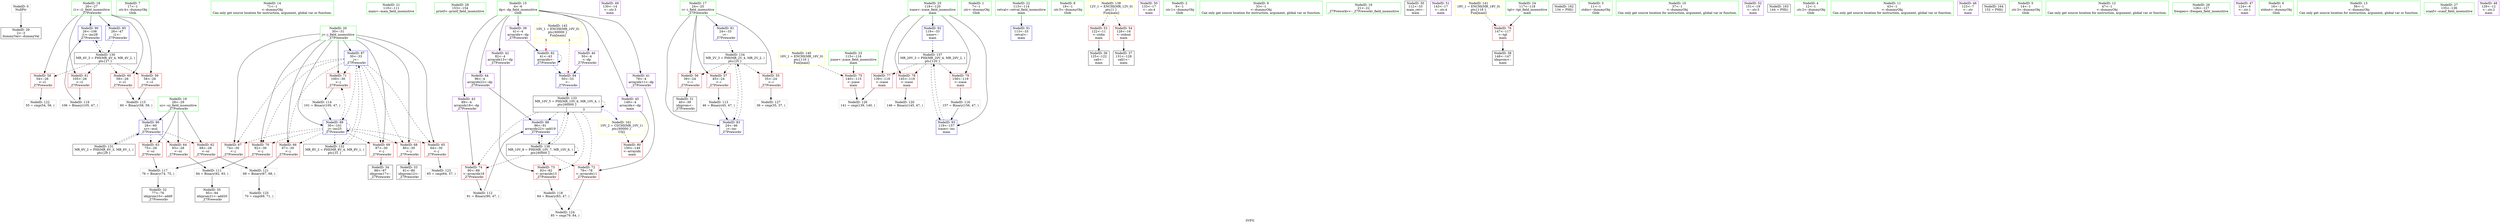 digraph "SVFG" {
	label="SVFG";

	Node0x55d74d1159d0 [shape=record,color=grey,label="{NodeID: 0\nNullPtr}"];
	Node0x55d74d1159d0 -> Node0x55d74d12ae80[style=solid];
	Node0x55d74d12f060 [shape=record,color=blue,label="{NodeID: 90\n26\<--106\ni1\<--inc28\n_Z7Preworkv\n}"];
	Node0x55d74d12f060 -> Node0x55d74d137210[style=dashed];
	Node0x55d74d129b30 [shape=record,color=green,label="{NodeID: 7\n17\<--1\n.str.4\<--dummyObj\nGlob }"];
	Node0x55d74d12a100 [shape=record,color=green,label="{NodeID: 14\n71\<--1\n\<--dummyObj\nCan only get source location for instruction, argument, global var or function.}"];
	Node0x55d74d12a740 [shape=record,color=green,label="{NodeID: 21\n110\<--111\nmain\<--main_field_insensitive\n}"];
	Node0x55d74d1308a0 [shape=record,color=grey,label="{NodeID: 111\n94 = Binary(92, 93, )\n}"];
	Node0x55d74d1308a0 -> Node0x55d74d12b390[style=solid];
	Node0x55d74d12ad80 [shape=record,color=green,label="{NodeID: 28\n153\<--154\nprintf\<--printf_field_insensitive\n}"];
	Node0x55d74d131320 [shape=record,color=grey,label="{NodeID: 118\n84 = Binary(83, 47, )\n}"];
	Node0x55d74d131320 -> Node0x55d74d12c7f0[style=solid];
	Node0x55d74d12b390 [shape=record,color=black,label="{NodeID: 35\n95\<--94\nidxprom21\<--add20\n_Z7Preworkv\n}"];
	Node0x55d74d12c970 [shape=record,color=grey,label="{NodeID: 125\n70 = cmp(69, 71, )\n}"];
	Node0x55d74d12b940 [shape=record,color=purple,label="{NodeID: 42\n82\<--4\narrayidx13\<--dp\n_Z7Preworkv\n}"];
	Node0x55d74d12b940 -> Node0x55d74d12e290[style=solid];
	Node0x55d74d137c10 [shape=record,color=black,label="{NodeID: 132\nMR_8V_2 = PHI(MR_8V_4, MR_8V_1, )\npts\{31 \}\n}"];
	Node0x55d74d137c10 -> Node0x55d74d12edf0[style=dashed];
	Node0x55d74d12cf10 [shape=record,color=purple,label="{NodeID: 49\n130\<--14\n\<--.str.3\nmain\n}"];
	Node0x55d74d12d4c0 [shape=record,color=red,label="{NodeID: 56\n39\<--24\n\<--i\n_Z7Preworkv\n}"];
	Node0x55d74d12d4c0 -> Node0x55d74d12b050[style=solid];
	Node0x55d74d12da70 [shape=record,color=red,label="{NodeID: 63\n75\<--28\n\<--sz\n_Z7Preworkv\n}"];
	Node0x55d74d12da70 -> Node0x55d74d1311a0[style=solid];
	Node0x55d74d12e020 [shape=record,color=red,label="{NodeID: 70\n92\<--30\n\<--j\n_Z7Preworkv\n}"];
	Node0x55d74d12e020 -> Node0x55d74d1308a0[style=solid];
	Node0x55d74d12e5d0 [shape=record,color=red,label="{NodeID: 77\n139\<--119\n\<--icase\nmain\n}"];
	Node0x55d74d12e5d0 -> Node0x55d74d12caf0[style=solid];
	Node0x55d74d12eb80 [shape=record,color=blue,label="{NodeID: 84\n50\<--33\n\<--\n_Z7Preworkv\n}"];
	Node0x55d74d12eb80 -> Node0x55d74d138110[style=dashed];
	Node0x55d74d115c70 [shape=record,color=green,label="{NodeID: 1\n7\<--1\n.str\<--dummyObj\nGlob }"];
	Node0x55d74d12f130 [shape=record,color=blue,label="{NodeID: 91\n113\<--33\nretval\<--\nmain\n}"];
	Node0x55d74d129bc0 [shape=record,color=green,label="{NodeID: 8\n19\<--1\n.str.5\<--dummyObj\nGlob }"];
	Node0x55d74d12a200 [shape=record,color=green,label="{NodeID: 15\n4\<--6\ndp\<--dp_field_insensitive\nGlob }"];
	Node0x55d74d12a200 -> Node0x55d74d12b6d0[style=solid];
	Node0x55d74d12a200 -> Node0x55d74d12b7a0[style=solid];
	Node0x55d74d12a200 -> Node0x55d74d12b870[style=solid];
	Node0x55d74d12a200 -> Node0x55d74d12b940[style=solid];
	Node0x55d74d12a200 -> Node0x55d74d12ba10[style=solid];
	Node0x55d74d12a200 -> Node0x55d74d12bae0[style=solid];
	Node0x55d74d12a200 -> Node0x55d74d12bbb0[style=solid];
	Node0x55d74d12a840 [shape=record,color=green,label="{NodeID: 22\n113\<--114\nretval\<--retval_field_insensitive\nmain\n}"];
	Node0x55d74d12a840 -> Node0x55d74d12f130[style=solid];
	Node0x55d74d130a20 [shape=record,color=grey,label="{NodeID: 112\n91 = Binary(90, 47, )\n}"];
	Node0x55d74d130a20 -> Node0x55d74d12eec0[style=solid];
	Node0x55d74d12ae80 [shape=record,color=black,label="{NodeID: 29\n2\<--3\ndummyVal\<--dummyVal\n}"];
	Node0x55d74d1314a0 [shape=record,color=grey,label="{NodeID: 119\n106 = Binary(105, 47, )\n}"];
	Node0x55d74d1314a0 -> Node0x55d74d12f060[style=solid];
	Node0x55d74d12b460 [shape=record,color=black,label="{NodeID: 36\n125\<--122\ncall\<--\nmain\n}"];
	Node0x55d74d12caf0 [shape=record,color=grey,label="{NodeID: 126\n141 = cmp(139, 140, )\n}"];
	Node0x55d74d12ba10 [shape=record,color=purple,label="{NodeID: 43\n89\<--4\narrayidx18\<--dp\n_Z7Preworkv\n}"];
	Node0x55d74d12ba10 -> Node0x55d74d12e360[style=solid];
	Node0x55d74d138110 [shape=record,color=black,label="{NodeID: 133\nMR_10V_5 = PHI(MR_10V_6, MR_10V_4, )\npts\{60000 \}\n|{|<s6>3}}"];
	Node0x55d74d138110 -> Node0x55d74d12e1c0[style=dashed];
	Node0x55d74d138110 -> Node0x55d74d12e290[style=dashed];
	Node0x55d74d138110 -> Node0x55d74d12e360[style=dashed];
	Node0x55d74d138110 -> Node0x55d74d12eec0[style=dashed];
	Node0x55d74d138110 -> Node0x55d74d138110[style=dashed];
	Node0x55d74d138110 -> Node0x55d74d139010[style=dashed];
	Node0x55d74d138110:s6 -> Node0x55d74d13c390[style=dashed,color=blue];
	Node0x55d74d12cfe0 [shape=record,color=purple,label="{NodeID: 50\n133\<--17\n\<--.str.4\nmain\n}"];
	Node0x55d74d13a610 [shape=record,color=yellow,style=double,label="{NodeID: 140\n16V_1 = ENCHI(MR_16V_0)\npts\{116 \}\nFun[main]}"];
	Node0x55d74d13a610 -> Node0x55d74d12e430[style=dashed];
	Node0x55d74d12d590 [shape=record,color=red,label="{NodeID: 57\n45\<--24\n\<--i\n_Z7Preworkv\n}"];
	Node0x55d74d12d590 -> Node0x55d74d130ba0[style=solid];
	Node0x55d74d12db40 [shape=record,color=red,label="{NodeID: 64\n93\<--28\n\<--sz\n_Z7Preworkv\n}"];
	Node0x55d74d12db40 -> Node0x55d74d1308a0[style=solid];
	Node0x55d74d12e0f0 [shape=record,color=red,label="{NodeID: 71\n100\<--30\n\<--j\n_Z7Preworkv\n}"];
	Node0x55d74d12e0f0 -> Node0x55d74d130d20[style=solid];
	Node0x55d74d13c390 [shape=record,color=yellow,style=double,label="{NodeID: 161\n10V_2 = CSCHI(MR_10V_1)\npts\{60000 \}\nCS[]}"];
	Node0x55d74d13c390 -> Node0x55d74d12e840[style=dashed];
	Node0x55d74d12e6a0 [shape=record,color=red,label="{NodeID: 78\n145\<--119\n\<--icase\nmain\n}"];
	Node0x55d74d12e6a0 -> Node0x55d74d131620[style=solid];
	Node0x55d74d12ec50 [shape=record,color=blue,label="{NodeID: 85\n26\<--47\ni1\<--\n_Z7Preworkv\n}"];
	Node0x55d74d12ec50 -> Node0x55d74d137210[style=dashed];
	Node0x55d74d114950 [shape=record,color=green,label="{NodeID: 2\n9\<--1\n.str.1\<--dummyObj\nGlob }"];
	Node0x55d74d12f200 [shape=record,color=blue,label="{NodeID: 92\n119\<--33\nicase\<--\nmain\n}"];
	Node0x55d74d12f200 -> Node0x55d74d139510[style=dashed];
	Node0x55d74d129c80 [shape=record,color=green,label="{NodeID: 9\n33\<--1\n\<--dummyObj\nCan only get source location for instruction, argument, global var or function.}"];
	Node0x55d74d12a300 [shape=record,color=green,label="{NodeID: 16\n21\<--22\n_Z7Preworkv\<--_Z7Preworkv_field_insensitive\n}"];
	Node0x55d74d12a910 [shape=record,color=green,label="{NodeID: 23\n115\<--116\njcase\<--jcase_field_insensitive\nmain\n}"];
	Node0x55d74d12a910 -> Node0x55d74d12e430[style=solid];
	Node0x55d74d130ba0 [shape=record,color=grey,label="{NodeID: 113\n46 = Binary(45, 47, )\n}"];
	Node0x55d74d130ba0 -> Node0x55d74d12eab0[style=solid];
	Node0x55d74d12af80 [shape=record,color=black,label="{NodeID: 30\n112\<--33\nmain_ret\<--\nmain\n}"];
	Node0x55d74d131620 [shape=record,color=grey,label="{NodeID: 120\n146 = Binary(145, 47, )\n}"];
	Node0x55d74d12b530 [shape=record,color=black,label="{NodeID: 37\n131\<--128\ncall1\<--\nmain\n}"];
	Node0x55d74d12cc70 [shape=record,color=grey,label="{NodeID: 127\n36 = cmp(35, 37, )\n}"];
	Node0x55d74d12bae0 [shape=record,color=purple,label="{NodeID: 44\n96\<--4\narrayidx22\<--dp\n_Z7Preworkv\n}"];
	Node0x55d74d12bae0 -> Node0x55d74d12eec0[style=solid];
	Node0x55d74d138610 [shape=record,color=black,label="{NodeID: 134\nMR_2V_3 = PHI(MR_2V_4, MR_2V_2, )\npts\{25 \}\n}"];
	Node0x55d74d138610 -> Node0x55d74d12d3f0[style=dashed];
	Node0x55d74d138610 -> Node0x55d74d12d4c0[style=dashed];
	Node0x55d74d138610 -> Node0x55d74d12d590[style=dashed];
	Node0x55d74d138610 -> Node0x55d74d12eab0[style=dashed];
	Node0x55d74d12d0b0 [shape=record,color=purple,label="{NodeID: 51\n143\<--17\n\<--.str.4\nmain\n}"];
	Node0x55d74d13a6f0 [shape=record,color=yellow,style=double,label="{NodeID: 141\n18V_1 = ENCHI(MR_18V_0)\npts\{118 \}\nFun[main]}"];
	Node0x55d74d13a6f0 -> Node0x55d74d12e500[style=dashed];
	Node0x55d74d12d660 [shape=record,color=red,label="{NodeID: 58\n54\<--26\n\<--i1\n_Z7Preworkv\n}"];
	Node0x55d74d12d660 -> Node0x55d74d131920[style=solid];
	Node0x55d74d12dc10 [shape=record,color=red,label="{NodeID: 65\n64\<--30\n\<--j\n_Z7Preworkv\n}"];
	Node0x55d74d12dc10 -> Node0x55d74d12c670[style=solid];
	Node0x55d74d12e1c0 [shape=record,color=red,label="{NodeID: 72\n79\<--78\n\<--arrayidx11\n_Z7Preworkv\n}"];
	Node0x55d74d12e1c0 -> Node0x55d74d12c7f0[style=solid];
	Node0x55d74cf9aec0 [shape=record,color=black,label="{NodeID: 162\n134 = PHI()\n}"];
	Node0x55d74d12e770 [shape=record,color=red,label="{NodeID: 79\n156\<--119\n\<--icase\nmain\n}"];
	Node0x55d74d12e770 -> Node0x55d74d131020[style=solid];
	Node0x55d74d12ed20 [shape=record,color=blue,label="{NodeID: 86\n28\<--60\nsz\<--mul\n_Z7Preworkv\n}"];
	Node0x55d74d12ed20 -> Node0x55d74d12d9a0[style=dashed];
	Node0x55d74d12ed20 -> Node0x55d74d12da70[style=dashed];
	Node0x55d74d12ed20 -> Node0x55d74d12db40[style=dashed];
	Node0x55d74d12ed20 -> Node0x55d74d137710[style=dashed];
	Node0x55d74d129140 [shape=record,color=green,label="{NodeID: 3\n11\<--1\nstdin\<--dummyObj\nGlob }"];
	Node0x55d74d12f2d0 [shape=record,color=blue,label="{NodeID: 93\n119\<--157\nicase\<--inc\nmain\n}"];
	Node0x55d74d12f2d0 -> Node0x55d74d139510[style=dashed];
	Node0x55d74d129d40 [shape=record,color=green,label="{NodeID: 10\n37\<--1\n\<--dummyObj\nCan only get source location for instruction, argument, global var or function.}"];
	Node0x55d74d12a400 [shape=record,color=green,label="{NodeID: 17\n24\<--25\ni\<--i_field_insensitive\n_Z7Preworkv\n}"];
	Node0x55d74d12a400 -> Node0x55d74d12d3f0[style=solid];
	Node0x55d74d12a400 -> Node0x55d74d12d4c0[style=solid];
	Node0x55d74d12a400 -> Node0x55d74d12d590[style=solid];
	Node0x55d74d12a400 -> Node0x55d74d12e910[style=solid];
	Node0x55d74d12a400 -> Node0x55d74d12eab0[style=solid];
	Node0x55d74d12a9e0 [shape=record,color=green,label="{NodeID: 24\n117\<--118\ntgt\<--tgt_field_insensitive\nmain\n}"];
	Node0x55d74d12a9e0 -> Node0x55d74d12e500[style=solid];
	Node0x55d74d130d20 [shape=record,color=grey,label="{NodeID: 114\n101 = Binary(100, 47, )\n}"];
	Node0x55d74d130d20 -> Node0x55d74d12ef90[style=solid];
	Node0x55d74d12b050 [shape=record,color=black,label="{NodeID: 31\n40\<--39\nidxprom\<--\n_Z7Preworkv\n}"];
	Node0x55d74d1317a0 [shape=record,color=grey,label="{NodeID: 121\n69 = Binary(67, 68, )\n}"];
	Node0x55d74d1317a0 -> Node0x55d74d12c970[style=solid];
	Node0x55d74d12b600 [shape=record,color=black,label="{NodeID: 38\n148\<--147\nidxprom\<--\nmain\n}"];
	Node0x55d74d12bbb0 [shape=record,color=purple,label="{NodeID: 45\n149\<--4\narrayidx\<--dp\nmain\n}"];
	Node0x55d74d12bbb0 -> Node0x55d74d12e840[style=solid];
	Node0x55d74d12d180 [shape=record,color=purple,label="{NodeID: 52\n151\<--19\n\<--.str.5\nmain\n}"];
	Node0x55d74d12d730 [shape=record,color=red,label="{NodeID: 59\n58\<--26\n\<--i1\n_Z7Preworkv\n}"];
	Node0x55d74d12d730 -> Node0x55d74d130ea0[style=solid];
	Node0x55d74d12dce0 [shape=record,color=red,label="{NodeID: 66\n67\<--30\n\<--j\n_Z7Preworkv\n}"];
	Node0x55d74d12dce0 -> Node0x55d74d1317a0[style=solid];
	Node0x55d74d12e290 [shape=record,color=red,label="{NodeID: 73\n83\<--82\n\<--arrayidx13\n_Z7Preworkv\n}"];
	Node0x55d74d12e290 -> Node0x55d74d131320[style=solid];
	Node0x55d74d141e60 [shape=record,color=black,label="{NodeID: 163\n144 = PHI()\n}"];
	Node0x55d74d12e840 [shape=record,color=red,label="{NodeID: 80\n150\<--149\n\<--arrayidx\nmain\n}"];
	Node0x55d74d12edf0 [shape=record,color=blue,label="{NodeID: 87\n30\<--33\nj\<--\n_Z7Preworkv\n}"];
	Node0x55d74d12edf0 -> Node0x55d74d12dc10[style=dashed];
	Node0x55d74d12edf0 -> Node0x55d74d12dce0[style=dashed];
	Node0x55d74d12edf0 -> Node0x55d74d12ddb0[style=dashed];
	Node0x55d74d12edf0 -> Node0x55d74d12de80[style=dashed];
	Node0x55d74d12edf0 -> Node0x55d74d12df50[style=dashed];
	Node0x55d74d12edf0 -> Node0x55d74d12e020[style=dashed];
	Node0x55d74d12edf0 -> Node0x55d74d12e0f0[style=dashed];
	Node0x55d74d12edf0 -> Node0x55d74d12ef90[style=dashed];
	Node0x55d74d12edf0 -> Node0x55d74d137c10[style=dashed];
	Node0x55d74d1291d0 [shape=record,color=green,label="{NodeID: 4\n12\<--1\n.str.2\<--dummyObj\nGlob }"];
	Node0x55d74d129e00 [shape=record,color=green,label="{NodeID: 11\n43\<--1\n\<--dummyObj\nCan only get source location for instruction, argument, global var or function.}"];
	Node0x55d74d12a4d0 [shape=record,color=green,label="{NodeID: 18\n26\<--27\ni1\<--i1_field_insensitive\n_Z7Preworkv\n}"];
	Node0x55d74d12a4d0 -> Node0x55d74d12d660[style=solid];
	Node0x55d74d12a4d0 -> Node0x55d74d12d730[style=solid];
	Node0x55d74d12a4d0 -> Node0x55d74d12d800[style=solid];
	Node0x55d74d12a4d0 -> Node0x55d74d12d8d0[style=solid];
	Node0x55d74d12a4d0 -> Node0x55d74d12ec50[style=solid];
	Node0x55d74d12a4d0 -> Node0x55d74d12f060[style=solid];
	Node0x55d74d12aab0 [shape=record,color=green,label="{NodeID: 25\n119\<--120\nicase\<--icase_field_insensitive\nmain\n}"];
	Node0x55d74d12aab0 -> Node0x55d74d12e5d0[style=solid];
	Node0x55d74d12aab0 -> Node0x55d74d12e6a0[style=solid];
	Node0x55d74d12aab0 -> Node0x55d74d12e770[style=solid];
	Node0x55d74d12aab0 -> Node0x55d74d12f200[style=solid];
	Node0x55d74d12aab0 -> Node0x55d74d12f2d0[style=solid];
	Node0x55d74d130ea0 [shape=record,color=grey,label="{NodeID: 115\n60 = Binary(58, 59, )\n}"];
	Node0x55d74d130ea0 -> Node0x55d74d12ed20[style=solid];
	Node0x55d74d12b120 [shape=record,color=black,label="{NodeID: 32\n77\<--76\nidxprom10\<--add9\n_Z7Preworkv\n}"];
	Node0x55d74d131920 [shape=record,color=grey,label="{NodeID: 122\n55 = cmp(54, 56, )\n}"];
	Node0x55d74d12b6d0 [shape=record,color=purple,label="{NodeID: 39\n41\<--4\narrayidx\<--dp\n_Z7Preworkv\n}"];
	Node0x55d74d12b6d0 -> Node0x55d74d12e9e0[style=solid];
	Node0x55d74d12bc80 [shape=record,color=purple,label="{NodeID: 46\n123\<--7\n\<--.str\nmain\n}"];
	Node0x55d74d139010 [shape=record,color=black,label="{NodeID: 136\nMR_10V_8 = PHI(MR_10V_7, MR_10V_6, )\npts\{60000 \}\n}"];
	Node0x55d74d139010 -> Node0x55d74d12e1c0[style=dashed];
	Node0x55d74d139010 -> Node0x55d74d12e290[style=dashed];
	Node0x55d74d139010 -> Node0x55d74d12e360[style=dashed];
	Node0x55d74d139010 -> Node0x55d74d12eec0[style=dashed];
	Node0x55d74d139010 -> Node0x55d74d138110[style=dashed];
	Node0x55d74d139010 -> Node0x55d74d139010[style=dashed];
	Node0x55d74d12d250 [shape=record,color=red,label="{NodeID: 53\n122\<--11\n\<--stdin\nmain\n}"];
	Node0x55d74d12d250 -> Node0x55d74d12b460[style=solid];
	Node0x55d74d13a8b0 [shape=record,color=yellow,style=double,label="{NodeID: 143\n10V_1 = ENCHI(MR_10V_0)\npts\{60000 \}\nFun[main]|{<s0>3|<s1>3}}"];
	Node0x55d74d13a8b0:s0 -> Node0x55d74d12e9e0[style=dashed,color=red];
	Node0x55d74d13a8b0:s1 -> Node0x55d74d12eb80[style=dashed,color=red];
	Node0x55d74d12d800 [shape=record,color=red,label="{NodeID: 60\n59\<--26\n\<--i1\n_Z7Preworkv\n}"];
	Node0x55d74d12d800 -> Node0x55d74d130ea0[style=solid];
	Node0x55d74d12ddb0 [shape=record,color=red,label="{NodeID: 67\n74\<--30\n\<--j\n_Z7Preworkv\n}"];
	Node0x55d74d12ddb0 -> Node0x55d74d1311a0[style=solid];
	Node0x55d74d12e360 [shape=record,color=red,label="{NodeID: 74\n90\<--89\n\<--arrayidx18\n_Z7Preworkv\n}"];
	Node0x55d74d12e360 -> Node0x55d74d130a20[style=solid];
	Node0x55d74d141f60 [shape=record,color=black,label="{NodeID: 164\n152 = PHI()\n}"];
	Node0x55d74d12e910 [shape=record,color=blue,label="{NodeID: 81\n24\<--33\ni\<--\n_Z7Preworkv\n}"];
	Node0x55d74d12e910 -> Node0x55d74d138610[style=dashed];
	Node0x55d74d12eec0 [shape=record,color=blue,label="{NodeID: 88\n96\<--91\narrayidx22\<--add19\n_Z7Preworkv\n}"];
	Node0x55d74d12eec0 -> Node0x55d74d139010[style=dashed];
	Node0x55d74d129260 [shape=record,color=green,label="{NodeID: 5\n14\<--1\n.str.3\<--dummyObj\nGlob }"];
	Node0x55d74d129f00 [shape=record,color=green,label="{NodeID: 12\n47\<--1\n\<--dummyObj\nCan only get source location for instruction, argument, global var or function.}"];
	Node0x55d74d12a5a0 [shape=record,color=green,label="{NodeID: 19\n28\<--29\nsz\<--sz_field_insensitive\n_Z7Preworkv\n}"];
	Node0x55d74d12a5a0 -> Node0x55d74d12d9a0[style=solid];
	Node0x55d74d12a5a0 -> Node0x55d74d12da70[style=solid];
	Node0x55d74d12a5a0 -> Node0x55d74d12db40[style=solid];
	Node0x55d74d12a5a0 -> Node0x55d74d12ed20[style=solid];
	Node0x55d74d12ab80 [shape=record,color=green,label="{NodeID: 26\n126\<--127\nfreopen\<--freopen_field_insensitive\n}"];
	Node0x55d74d131020 [shape=record,color=grey,label="{NodeID: 116\n157 = Binary(156, 47, )\n}"];
	Node0x55d74d131020 -> Node0x55d74d12f2d0[style=solid];
	Node0x55d74d12b1f0 [shape=record,color=black,label="{NodeID: 33\n81\<--80\nidxprom12\<--\n_Z7Preworkv\n}"];
	Node0x55d74d12c670 [shape=record,color=grey,label="{NodeID: 123\n65 = cmp(64, 37, )\n}"];
	Node0x55d74d12b7a0 [shape=record,color=purple,label="{NodeID: 40\n50\<--4\n\<--dp\n_Z7Preworkv\n}"];
	Node0x55d74d12b7a0 -> Node0x55d74d12eb80[style=solid];
	Node0x55d74d137210 [shape=record,color=black,label="{NodeID: 130\nMR_4V_3 = PHI(MR_4V_4, MR_4V_2, )\npts\{27 \}\n}"];
	Node0x55d74d137210 -> Node0x55d74d12d660[style=dashed];
	Node0x55d74d137210 -> Node0x55d74d12d730[style=dashed];
	Node0x55d74d137210 -> Node0x55d74d12d800[style=dashed];
	Node0x55d74d137210 -> Node0x55d74d12d8d0[style=dashed];
	Node0x55d74d137210 -> Node0x55d74d12f060[style=dashed];
	Node0x55d74d12bd50 [shape=record,color=purple,label="{NodeID: 47\n124\<--9\n\<--.str.1\nmain\n}"];
	Node0x55d74d139510 [shape=record,color=black,label="{NodeID: 137\nMR_20V_3 = PHI(MR_20V_4, MR_20V_2, )\npts\{120 \}\n}"];
	Node0x55d74d139510 -> Node0x55d74d12e5d0[style=dashed];
	Node0x55d74d139510 -> Node0x55d74d12e6a0[style=dashed];
	Node0x55d74d139510 -> Node0x55d74d12e770[style=dashed];
	Node0x55d74d139510 -> Node0x55d74d12f2d0[style=dashed];
	Node0x55d74d12d320 [shape=record,color=red,label="{NodeID: 54\n128\<--16\n\<--stdout\nmain\n}"];
	Node0x55d74d12d320 -> Node0x55d74d12b530[style=solid];
	Node0x55d74d12d8d0 [shape=record,color=red,label="{NodeID: 61\n105\<--26\n\<--i1\n_Z7Preworkv\n}"];
	Node0x55d74d12d8d0 -> Node0x55d74d1314a0[style=solid];
	Node0x55d74d12de80 [shape=record,color=red,label="{NodeID: 68\n80\<--30\n\<--j\n_Z7Preworkv\n}"];
	Node0x55d74d12de80 -> Node0x55d74d12b1f0[style=solid];
	Node0x55d74d12e430 [shape=record,color=red,label="{NodeID: 75\n140\<--115\n\<--jcase\nmain\n}"];
	Node0x55d74d12e430 -> Node0x55d74d12caf0[style=solid];
	Node0x55d74d12e9e0 [shape=record,color=blue,label="{NodeID: 82\n41\<--43\narrayidx\<--\n_Z7Preworkv\n}"];
	Node0x55d74d12e9e0 -> Node0x55d74d12e9e0[style=dashed];
	Node0x55d74d12e9e0 -> Node0x55d74d12eb80[style=dashed];
	Node0x55d74d12ef90 [shape=record,color=blue,label="{NodeID: 89\n30\<--101\nj\<--inc25\n_Z7Preworkv\n}"];
	Node0x55d74d12ef90 -> Node0x55d74d12dc10[style=dashed];
	Node0x55d74d12ef90 -> Node0x55d74d12dce0[style=dashed];
	Node0x55d74d12ef90 -> Node0x55d74d12ddb0[style=dashed];
	Node0x55d74d12ef90 -> Node0x55d74d12de80[style=dashed];
	Node0x55d74d12ef90 -> Node0x55d74d12df50[style=dashed];
	Node0x55d74d12ef90 -> Node0x55d74d12e020[style=dashed];
	Node0x55d74d12ef90 -> Node0x55d74d12e0f0[style=dashed];
	Node0x55d74d12ef90 -> Node0x55d74d12ef90[style=dashed];
	Node0x55d74d12ef90 -> Node0x55d74d137c10[style=dashed];
	Node0x55d74d1292f0 [shape=record,color=green,label="{NodeID: 6\n16\<--1\nstdout\<--dummyObj\nGlob }"];
	Node0x55d74d12a000 [shape=record,color=green,label="{NodeID: 13\n56\<--1\n\<--dummyObj\nCan only get source location for instruction, argument, global var or function.}"];
	Node0x55d74d12a670 [shape=record,color=green,label="{NodeID: 20\n30\<--31\nj\<--j_field_insensitive\n_Z7Preworkv\n}"];
	Node0x55d74d12a670 -> Node0x55d74d12dc10[style=solid];
	Node0x55d74d12a670 -> Node0x55d74d12dce0[style=solid];
	Node0x55d74d12a670 -> Node0x55d74d12ddb0[style=solid];
	Node0x55d74d12a670 -> Node0x55d74d12de80[style=solid];
	Node0x55d74d12a670 -> Node0x55d74d12df50[style=solid];
	Node0x55d74d12a670 -> Node0x55d74d12e020[style=solid];
	Node0x55d74d12a670 -> Node0x55d74d12e0f0[style=solid];
	Node0x55d74d12a670 -> Node0x55d74d12edf0[style=solid];
	Node0x55d74d12a670 -> Node0x55d74d12ef90[style=solid];
	Node0x55d74d12ac80 [shape=record,color=green,label="{NodeID: 27\n135\<--136\nscanf\<--scanf_field_insensitive\n}"];
	Node0x55d74d1311a0 [shape=record,color=grey,label="{NodeID: 117\n76 = Binary(74, 75, )\n}"];
	Node0x55d74d1311a0 -> Node0x55d74d12b120[style=solid];
	Node0x55d74d12b2c0 [shape=record,color=black,label="{NodeID: 34\n88\<--87\nidxprom17\<--\n_Z7Preworkv\n}"];
	Node0x55d74d12c7f0 [shape=record,color=grey,label="{NodeID: 124\n85 = cmp(79, 84, )\n}"];
	Node0x55d74d12b870 [shape=record,color=purple,label="{NodeID: 41\n78\<--4\narrayidx11\<--dp\n_Z7Preworkv\n}"];
	Node0x55d74d12b870 -> Node0x55d74d12e1c0[style=solid];
	Node0x55d74d137710 [shape=record,color=black,label="{NodeID: 131\nMR_6V_2 = PHI(MR_6V_3, MR_6V_1, )\npts\{29 \}\n}"];
	Node0x55d74d137710 -> Node0x55d74d12ed20[style=dashed];
	Node0x55d74d12ce40 [shape=record,color=purple,label="{NodeID: 48\n129\<--12\n\<--.str.2\nmain\n}"];
	Node0x55d74d139a10 [shape=record,color=yellow,style=double,label="{NodeID: 138\n12V_1 = ENCHI(MR_12V_0)\npts\{1 \}\nFun[main]}"];
	Node0x55d74d139a10 -> Node0x55d74d12d250[style=dashed];
	Node0x55d74d139a10 -> Node0x55d74d12d320[style=dashed];
	Node0x55d74d12d3f0 [shape=record,color=red,label="{NodeID: 55\n35\<--24\n\<--i\n_Z7Preworkv\n}"];
	Node0x55d74d12d3f0 -> Node0x55d74d12cc70[style=solid];
	Node0x55d74d12d9a0 [shape=record,color=red,label="{NodeID: 62\n68\<--28\n\<--sz\n_Z7Preworkv\n}"];
	Node0x55d74d12d9a0 -> Node0x55d74d1317a0[style=solid];
	Node0x55d74d12df50 [shape=record,color=red,label="{NodeID: 69\n87\<--30\n\<--j\n_Z7Preworkv\n}"];
	Node0x55d74d12df50 -> Node0x55d74d12b2c0[style=solid];
	Node0x55d74d12e500 [shape=record,color=red,label="{NodeID: 76\n147\<--117\n\<--tgt\nmain\n}"];
	Node0x55d74d12e500 -> Node0x55d74d12b600[style=solid];
	Node0x55d74d12eab0 [shape=record,color=blue,label="{NodeID: 83\n24\<--46\ni\<--inc\n_Z7Preworkv\n}"];
	Node0x55d74d12eab0 -> Node0x55d74d138610[style=dashed];
}
